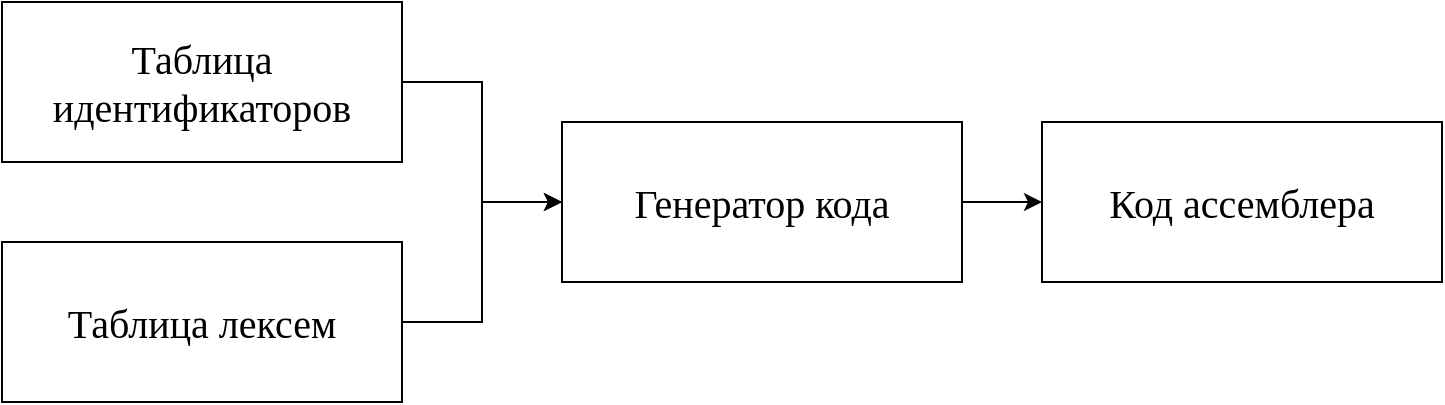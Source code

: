 <mxfile version="25.0.3">
  <diagram name="Страница — 1" id="Vv9CUS76__U313AQDiVv">
    <mxGraphModel dx="1544" dy="1764" grid="1" gridSize="10" guides="1" tooltips="1" connect="1" arrows="1" fold="1" page="1" pageScale="1" pageWidth="1169" pageHeight="827" math="0" shadow="0">
      <root>
        <mxCell id="0" />
        <mxCell id="1" parent="0" />
        <mxCell id="gJnD3AJdq-voNJq3h5jt-1" style="edgeStyle=orthogonalEdgeStyle;rounded=0;orthogonalLoop=1;jettySize=auto;html=1;exitX=1;exitY=0.5;exitDx=0;exitDy=0;entryX=0;entryY=0.5;entryDx=0;entryDy=0;" edge="1" parent="1" source="gJnD3AJdq-voNJq3h5jt-2" target="gJnD3AJdq-voNJq3h5jt-5">
          <mxGeometry relative="1" as="geometry" />
        </mxCell>
        <mxCell id="gJnD3AJdq-voNJq3h5jt-2" value="Таблица лексем" style="rounded=0;whiteSpace=wrap;html=1;fontSize=20;fontFamily=Times New Roman;" vertex="1" parent="1">
          <mxGeometry x="360" y="400" width="200" height="80" as="geometry" />
        </mxCell>
        <mxCell id="gJnD3AJdq-voNJq3h5jt-3" style="edgeStyle=orthogonalEdgeStyle;rounded=0;orthogonalLoop=1;jettySize=auto;html=1;exitX=1;exitY=0.5;exitDx=0;exitDy=0;entryX=0;entryY=0.5;entryDx=0;entryDy=0;" edge="1" parent="1" source="gJnD3AJdq-voNJq3h5jt-4" target="gJnD3AJdq-voNJq3h5jt-5">
          <mxGeometry relative="1" as="geometry" />
        </mxCell>
        <mxCell id="gJnD3AJdq-voNJq3h5jt-4" value="Таблица идентификаторов" style="rounded=0;whiteSpace=wrap;html=1;fontSize=20;fontFamily=Times New Roman;" vertex="1" parent="1">
          <mxGeometry x="360" y="280" width="200" height="80" as="geometry" />
        </mxCell>
        <mxCell id="gJnD3AJdq-voNJq3h5jt-7" value="" style="edgeStyle=orthogonalEdgeStyle;rounded=0;orthogonalLoop=1;jettySize=auto;html=1;" edge="1" parent="1" source="gJnD3AJdq-voNJq3h5jt-5" target="gJnD3AJdq-voNJq3h5jt-6">
          <mxGeometry relative="1" as="geometry" />
        </mxCell>
        <mxCell id="gJnD3AJdq-voNJq3h5jt-5" value="Генератор кода" style="rounded=0;whiteSpace=wrap;html=1;fontSize=20;fontFamily=Times New Roman;" vertex="1" parent="1">
          <mxGeometry x="640" y="340" width="200" height="80" as="geometry" />
        </mxCell>
        <mxCell id="gJnD3AJdq-voNJq3h5jt-6" value="Код ассемблера" style="rounded=0;whiteSpace=wrap;html=1;fontSize=20;fontFamily=Times New Roman;" vertex="1" parent="1">
          <mxGeometry x="880" y="340" width="200" height="80" as="geometry" />
        </mxCell>
      </root>
    </mxGraphModel>
  </diagram>
</mxfile>
